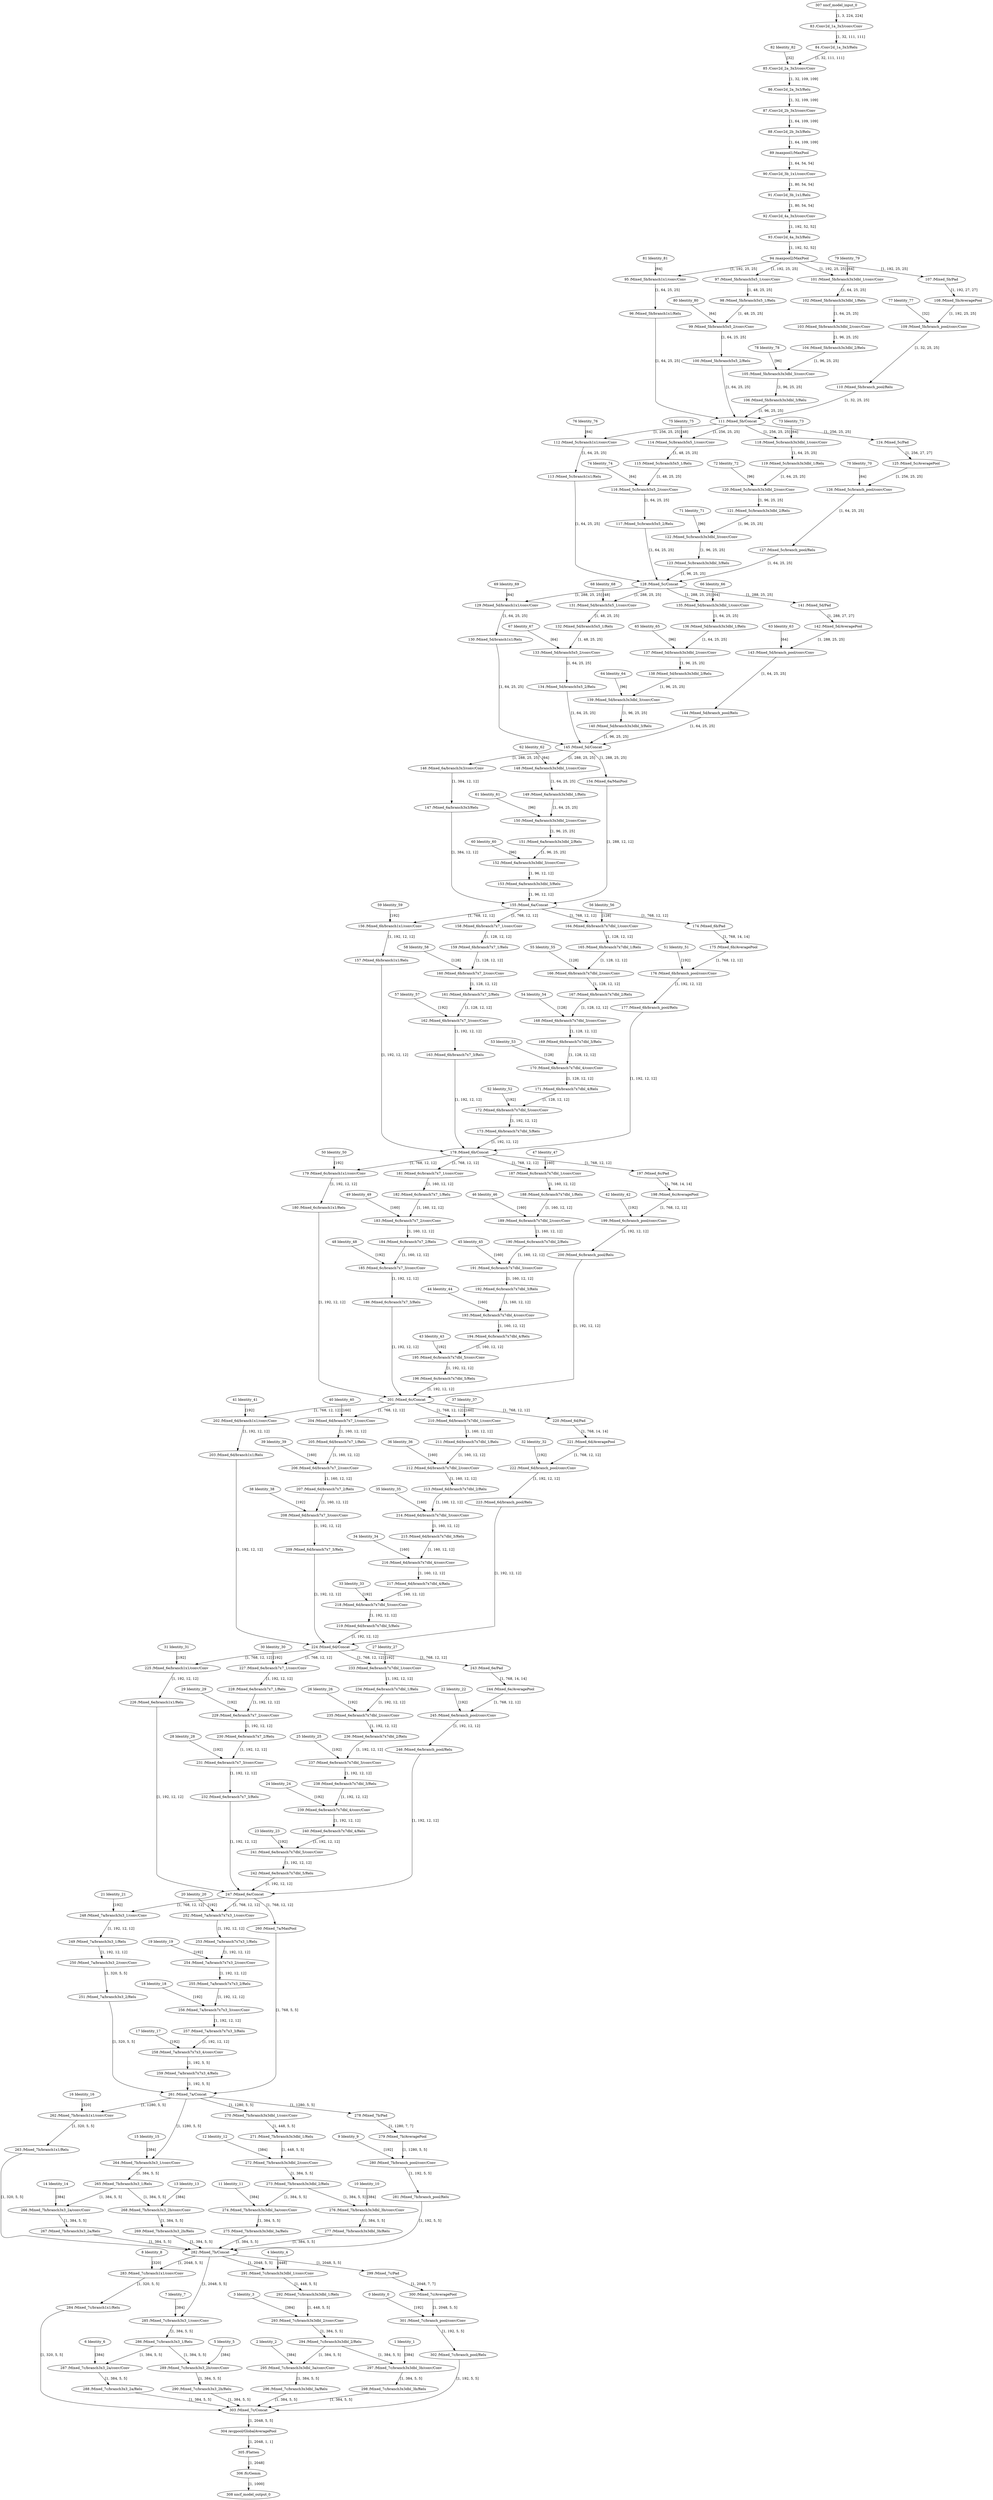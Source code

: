 strict digraph  {
"0 Identity_0" [id=0, type=Identity];
"1 Identity_1" [id=1, type=Identity];
"2 Identity_2" [id=2, type=Identity];
"3 Identity_3" [id=3, type=Identity];
"4 Identity_4" [id=4, type=Identity];
"5 Identity_5" [id=5, type=Identity];
"6 Identity_6" [id=6, type=Identity];
"7 Identity_7" [id=7, type=Identity];
"8 Identity_8" [id=8, type=Identity];
"9 Identity_9" [id=9, type=Identity];
"10 Identity_10" [id=10, type=Identity];
"11 Identity_11" [id=11, type=Identity];
"12 Identity_12" [id=12, type=Identity];
"13 Identity_13" [id=13, type=Identity];
"14 Identity_14" [id=14, type=Identity];
"15 Identity_15" [id=15, type=Identity];
"16 Identity_16" [id=16, type=Identity];
"17 Identity_17" [id=17, type=Identity];
"18 Identity_18" [id=18, type=Identity];
"19 Identity_19" [id=19, type=Identity];
"20 Identity_20" [id=20, type=Identity];
"21 Identity_21" [id=21, type=Identity];
"22 Identity_22" [id=22, type=Identity];
"23 Identity_23" [id=23, type=Identity];
"24 Identity_24" [id=24, type=Identity];
"25 Identity_25" [id=25, type=Identity];
"26 Identity_26" [id=26, type=Identity];
"27 Identity_27" [id=27, type=Identity];
"28 Identity_28" [id=28, type=Identity];
"29 Identity_29" [id=29, type=Identity];
"30 Identity_30" [id=30, type=Identity];
"31 Identity_31" [id=31, type=Identity];
"32 Identity_32" [id=32, type=Identity];
"33 Identity_33" [id=33, type=Identity];
"34 Identity_34" [id=34, type=Identity];
"35 Identity_35" [id=35, type=Identity];
"36 Identity_36" [id=36, type=Identity];
"37 Identity_37" [id=37, type=Identity];
"38 Identity_38" [id=38, type=Identity];
"39 Identity_39" [id=39, type=Identity];
"40 Identity_40" [id=40, type=Identity];
"41 Identity_41" [id=41, type=Identity];
"42 Identity_42" [id=42, type=Identity];
"43 Identity_43" [id=43, type=Identity];
"44 Identity_44" [id=44, type=Identity];
"45 Identity_45" [id=45, type=Identity];
"46 Identity_46" [id=46, type=Identity];
"47 Identity_47" [id=47, type=Identity];
"48 Identity_48" [id=48, type=Identity];
"49 Identity_49" [id=49, type=Identity];
"50 Identity_50" [id=50, type=Identity];
"51 Identity_51" [id=51, type=Identity];
"52 Identity_52" [id=52, type=Identity];
"53 Identity_53" [id=53, type=Identity];
"54 Identity_54" [id=54, type=Identity];
"55 Identity_55" [id=55, type=Identity];
"56 Identity_56" [id=56, type=Identity];
"57 Identity_57" [id=57, type=Identity];
"58 Identity_58" [id=58, type=Identity];
"59 Identity_59" [id=59, type=Identity];
"60 Identity_60" [id=60, type=Identity];
"61 Identity_61" [id=61, type=Identity];
"62 Identity_62" [id=62, type=Identity];
"63 Identity_63" [id=63, type=Identity];
"64 Identity_64" [id=64, type=Identity];
"65 Identity_65" [id=65, type=Identity];
"66 Identity_66" [id=66, type=Identity];
"67 Identity_67" [id=67, type=Identity];
"68 Identity_68" [id=68, type=Identity];
"69 Identity_69" [id=69, type=Identity];
"70 Identity_70" [id=70, type=Identity];
"71 Identity_71" [id=71, type=Identity];
"72 Identity_72" [id=72, type=Identity];
"73 Identity_73" [id=73, type=Identity];
"74 Identity_74" [id=74, type=Identity];
"75 Identity_75" [id=75, type=Identity];
"76 Identity_76" [id=76, type=Identity];
"77 Identity_77" [id=77, type=Identity];
"78 Identity_78" [id=78, type=Identity];
"79 Identity_79" [id=79, type=Identity];
"80 Identity_80" [id=80, type=Identity];
"81 Identity_81" [id=81, type=Identity];
"82 Identity_82" [id=82, type=Identity];
"83 /Conv2d_1a_3x3/conv/Conv" [id=83, type=Conv];
"84 /Conv2d_1a_3x3/Relu" [id=84, type=Relu];
"85 /Conv2d_2a_3x3/conv/Conv" [id=85, type=Conv];
"86 /Conv2d_2a_3x3/Relu" [id=86, type=Relu];
"87 /Conv2d_2b_3x3/conv/Conv" [id=87, type=Conv];
"88 /Conv2d_2b_3x3/Relu" [id=88, type=Relu];
"89 /maxpool1/MaxPool" [id=89, type=MaxPool];
"90 /Conv2d_3b_1x1/conv/Conv" [id=90, type=Conv];
"91 /Conv2d_3b_1x1/Relu" [id=91, type=Relu];
"92 /Conv2d_4a_3x3/conv/Conv" [id=92, type=Conv];
"93 /Conv2d_4a_3x3/Relu" [id=93, type=Relu];
"94 /maxpool2/MaxPool" [id=94, type=MaxPool];
"95 /Mixed_5b/branch1x1/conv/Conv" [id=95, type=Conv];
"96 /Mixed_5b/branch1x1/Relu" [id=96, type=Relu];
"97 /Mixed_5b/branch5x5_1/conv/Conv" [id=97, type=Conv];
"98 /Mixed_5b/branch5x5_1/Relu" [id=98, type=Relu];
"99 /Mixed_5b/branch5x5_2/conv/Conv" [id=99, type=Conv];
"100 /Mixed_5b/branch5x5_2/Relu" [id=100, type=Relu];
"101 /Mixed_5b/branch3x3dbl_1/conv/Conv" [id=101, type=Conv];
"102 /Mixed_5b/branch3x3dbl_1/Relu" [id=102, type=Relu];
"103 /Mixed_5b/branch3x3dbl_2/conv/Conv" [id=103, type=Conv];
"104 /Mixed_5b/branch3x3dbl_2/Relu" [id=104, type=Relu];
"105 /Mixed_5b/branch3x3dbl_3/conv/Conv" [id=105, type=Conv];
"106 /Mixed_5b/branch3x3dbl_3/Relu" [id=106, type=Relu];
"107 /Mixed_5b/Pad" [id=107, type=Pad];
"108 /Mixed_5b/AveragePool" [id=108, type=AveragePool];
"109 /Mixed_5b/branch_pool/conv/Conv" [id=109, type=Conv];
"110 /Mixed_5b/branch_pool/Relu" [id=110, type=Relu];
"111 /Mixed_5b/Concat" [id=111, type=Concat];
"112 /Mixed_5c/branch1x1/conv/Conv" [id=112, type=Conv];
"113 /Mixed_5c/branch1x1/Relu" [id=113, type=Relu];
"114 /Mixed_5c/branch5x5_1/conv/Conv" [id=114, type=Conv];
"115 /Mixed_5c/branch5x5_1/Relu" [id=115, type=Relu];
"116 /Mixed_5c/branch5x5_2/conv/Conv" [id=116, type=Conv];
"117 /Mixed_5c/branch5x5_2/Relu" [id=117, type=Relu];
"118 /Mixed_5c/branch3x3dbl_1/conv/Conv" [id=118, type=Conv];
"119 /Mixed_5c/branch3x3dbl_1/Relu" [id=119, type=Relu];
"120 /Mixed_5c/branch3x3dbl_2/conv/Conv" [id=120, type=Conv];
"121 /Mixed_5c/branch3x3dbl_2/Relu" [id=121, type=Relu];
"122 /Mixed_5c/branch3x3dbl_3/conv/Conv" [id=122, type=Conv];
"123 /Mixed_5c/branch3x3dbl_3/Relu" [id=123, type=Relu];
"124 /Mixed_5c/Pad" [id=124, type=Pad];
"125 /Mixed_5c/AveragePool" [id=125, type=AveragePool];
"126 /Mixed_5c/branch_pool/conv/Conv" [id=126, type=Conv];
"127 /Mixed_5c/branch_pool/Relu" [id=127, type=Relu];
"128 /Mixed_5c/Concat" [id=128, type=Concat];
"129 /Mixed_5d/branch1x1/conv/Conv" [id=129, type=Conv];
"130 /Mixed_5d/branch1x1/Relu" [id=130, type=Relu];
"131 /Mixed_5d/branch5x5_1/conv/Conv" [id=131, type=Conv];
"132 /Mixed_5d/branch5x5_1/Relu" [id=132, type=Relu];
"133 /Mixed_5d/branch5x5_2/conv/Conv" [id=133, type=Conv];
"134 /Mixed_5d/branch5x5_2/Relu" [id=134, type=Relu];
"135 /Mixed_5d/branch3x3dbl_1/conv/Conv" [id=135, type=Conv];
"136 /Mixed_5d/branch3x3dbl_1/Relu" [id=136, type=Relu];
"137 /Mixed_5d/branch3x3dbl_2/conv/Conv" [id=137, type=Conv];
"138 /Mixed_5d/branch3x3dbl_2/Relu" [id=138, type=Relu];
"139 /Mixed_5d/branch3x3dbl_3/conv/Conv" [id=139, type=Conv];
"140 /Mixed_5d/branch3x3dbl_3/Relu" [id=140, type=Relu];
"141 /Mixed_5d/Pad" [id=141, type=Pad];
"142 /Mixed_5d/AveragePool" [id=142, type=AveragePool];
"143 /Mixed_5d/branch_pool/conv/Conv" [id=143, type=Conv];
"144 /Mixed_5d/branch_pool/Relu" [id=144, type=Relu];
"145 /Mixed_5d/Concat" [id=145, type=Concat];
"146 /Mixed_6a/branch3x3/conv/Conv" [id=146, type=Conv];
"147 /Mixed_6a/branch3x3/Relu" [id=147, type=Relu];
"148 /Mixed_6a/branch3x3dbl_1/conv/Conv" [id=148, type=Conv];
"149 /Mixed_6a/branch3x3dbl_1/Relu" [id=149, type=Relu];
"150 /Mixed_6a/branch3x3dbl_2/conv/Conv" [id=150, type=Conv];
"151 /Mixed_6a/branch3x3dbl_2/Relu" [id=151, type=Relu];
"152 /Mixed_6a/branch3x3dbl_3/conv/Conv" [id=152, type=Conv];
"153 /Mixed_6a/branch3x3dbl_3/Relu" [id=153, type=Relu];
"154 /Mixed_6a/MaxPool" [id=154, type=MaxPool];
"155 /Mixed_6a/Concat" [id=155, type=Concat];
"156 /Mixed_6b/branch1x1/conv/Conv" [id=156, type=Conv];
"157 /Mixed_6b/branch1x1/Relu" [id=157, type=Relu];
"158 /Mixed_6b/branch7x7_1/conv/Conv" [id=158, type=Conv];
"159 /Mixed_6b/branch7x7_1/Relu" [id=159, type=Relu];
"160 /Mixed_6b/branch7x7_2/conv/Conv" [id=160, type=Conv];
"161 /Mixed_6b/branch7x7_2/Relu" [id=161, type=Relu];
"162 /Mixed_6b/branch7x7_3/conv/Conv" [id=162, type=Conv];
"163 /Mixed_6b/branch7x7_3/Relu" [id=163, type=Relu];
"164 /Mixed_6b/branch7x7dbl_1/conv/Conv" [id=164, type=Conv];
"165 /Mixed_6b/branch7x7dbl_1/Relu" [id=165, type=Relu];
"166 /Mixed_6b/branch7x7dbl_2/conv/Conv" [id=166, type=Conv];
"167 /Mixed_6b/branch7x7dbl_2/Relu" [id=167, type=Relu];
"168 /Mixed_6b/branch7x7dbl_3/conv/Conv" [id=168, type=Conv];
"169 /Mixed_6b/branch7x7dbl_3/Relu" [id=169, type=Relu];
"170 /Mixed_6b/branch7x7dbl_4/conv/Conv" [id=170, type=Conv];
"171 /Mixed_6b/branch7x7dbl_4/Relu" [id=171, type=Relu];
"172 /Mixed_6b/branch7x7dbl_5/conv/Conv" [id=172, type=Conv];
"173 /Mixed_6b/branch7x7dbl_5/Relu" [id=173, type=Relu];
"174 /Mixed_6b/Pad" [id=174, type=Pad];
"175 /Mixed_6b/AveragePool" [id=175, type=AveragePool];
"176 /Mixed_6b/branch_pool/conv/Conv" [id=176, type=Conv];
"177 /Mixed_6b/branch_pool/Relu" [id=177, type=Relu];
"178 /Mixed_6b/Concat" [id=178, type=Concat];
"179 /Mixed_6c/branch1x1/conv/Conv" [id=179, type=Conv];
"180 /Mixed_6c/branch1x1/Relu" [id=180, type=Relu];
"181 /Mixed_6c/branch7x7_1/conv/Conv" [id=181, type=Conv];
"182 /Mixed_6c/branch7x7_1/Relu" [id=182, type=Relu];
"183 /Mixed_6c/branch7x7_2/conv/Conv" [id=183, type=Conv];
"184 /Mixed_6c/branch7x7_2/Relu" [id=184, type=Relu];
"185 /Mixed_6c/branch7x7_3/conv/Conv" [id=185, type=Conv];
"186 /Mixed_6c/branch7x7_3/Relu" [id=186, type=Relu];
"187 /Mixed_6c/branch7x7dbl_1/conv/Conv" [id=187, type=Conv];
"188 /Mixed_6c/branch7x7dbl_1/Relu" [id=188, type=Relu];
"189 /Mixed_6c/branch7x7dbl_2/conv/Conv" [id=189, type=Conv];
"190 /Mixed_6c/branch7x7dbl_2/Relu" [id=190, type=Relu];
"191 /Mixed_6c/branch7x7dbl_3/conv/Conv" [id=191, type=Conv];
"192 /Mixed_6c/branch7x7dbl_3/Relu" [id=192, type=Relu];
"193 /Mixed_6c/branch7x7dbl_4/conv/Conv" [id=193, type=Conv];
"194 /Mixed_6c/branch7x7dbl_4/Relu" [id=194, type=Relu];
"195 /Mixed_6c/branch7x7dbl_5/conv/Conv" [id=195, type=Conv];
"196 /Mixed_6c/branch7x7dbl_5/Relu" [id=196, type=Relu];
"197 /Mixed_6c/Pad" [id=197, type=Pad];
"198 /Mixed_6c/AveragePool" [id=198, type=AveragePool];
"199 /Mixed_6c/branch_pool/conv/Conv" [id=199, type=Conv];
"200 /Mixed_6c/branch_pool/Relu" [id=200, type=Relu];
"201 /Mixed_6c/Concat" [id=201, type=Concat];
"202 /Mixed_6d/branch1x1/conv/Conv" [id=202, type=Conv];
"203 /Mixed_6d/branch1x1/Relu" [id=203, type=Relu];
"204 /Mixed_6d/branch7x7_1/conv/Conv" [id=204, type=Conv];
"205 /Mixed_6d/branch7x7_1/Relu" [id=205, type=Relu];
"206 /Mixed_6d/branch7x7_2/conv/Conv" [id=206, type=Conv];
"207 /Mixed_6d/branch7x7_2/Relu" [id=207, type=Relu];
"208 /Mixed_6d/branch7x7_3/conv/Conv" [id=208, type=Conv];
"209 /Mixed_6d/branch7x7_3/Relu" [id=209, type=Relu];
"210 /Mixed_6d/branch7x7dbl_1/conv/Conv" [id=210, type=Conv];
"211 /Mixed_6d/branch7x7dbl_1/Relu" [id=211, type=Relu];
"212 /Mixed_6d/branch7x7dbl_2/conv/Conv" [id=212, type=Conv];
"213 /Mixed_6d/branch7x7dbl_2/Relu" [id=213, type=Relu];
"214 /Mixed_6d/branch7x7dbl_3/conv/Conv" [id=214, type=Conv];
"215 /Mixed_6d/branch7x7dbl_3/Relu" [id=215, type=Relu];
"216 /Mixed_6d/branch7x7dbl_4/conv/Conv" [id=216, type=Conv];
"217 /Mixed_6d/branch7x7dbl_4/Relu" [id=217, type=Relu];
"218 /Mixed_6d/branch7x7dbl_5/conv/Conv" [id=218, type=Conv];
"219 /Mixed_6d/branch7x7dbl_5/Relu" [id=219, type=Relu];
"220 /Mixed_6d/Pad" [id=220, type=Pad];
"221 /Mixed_6d/AveragePool" [id=221, type=AveragePool];
"222 /Mixed_6d/branch_pool/conv/Conv" [id=222, type=Conv];
"223 /Mixed_6d/branch_pool/Relu" [id=223, type=Relu];
"224 /Mixed_6d/Concat" [id=224, type=Concat];
"225 /Mixed_6e/branch1x1/conv/Conv" [id=225, type=Conv];
"226 /Mixed_6e/branch1x1/Relu" [id=226, type=Relu];
"227 /Mixed_6e/branch7x7_1/conv/Conv" [id=227, type=Conv];
"228 /Mixed_6e/branch7x7_1/Relu" [id=228, type=Relu];
"229 /Mixed_6e/branch7x7_2/conv/Conv" [id=229, type=Conv];
"230 /Mixed_6e/branch7x7_2/Relu" [id=230, type=Relu];
"231 /Mixed_6e/branch7x7_3/conv/Conv" [id=231, type=Conv];
"232 /Mixed_6e/branch7x7_3/Relu" [id=232, type=Relu];
"233 /Mixed_6e/branch7x7dbl_1/conv/Conv" [id=233, type=Conv];
"234 /Mixed_6e/branch7x7dbl_1/Relu" [id=234, type=Relu];
"235 /Mixed_6e/branch7x7dbl_2/conv/Conv" [id=235, type=Conv];
"236 /Mixed_6e/branch7x7dbl_2/Relu" [id=236, type=Relu];
"237 /Mixed_6e/branch7x7dbl_3/conv/Conv" [id=237, type=Conv];
"238 /Mixed_6e/branch7x7dbl_3/Relu" [id=238, type=Relu];
"239 /Mixed_6e/branch7x7dbl_4/conv/Conv" [id=239, type=Conv];
"240 /Mixed_6e/branch7x7dbl_4/Relu" [id=240, type=Relu];
"241 /Mixed_6e/branch7x7dbl_5/conv/Conv" [id=241, type=Conv];
"242 /Mixed_6e/branch7x7dbl_5/Relu" [id=242, type=Relu];
"243 /Mixed_6e/Pad" [id=243, type=Pad];
"244 /Mixed_6e/AveragePool" [id=244, type=AveragePool];
"245 /Mixed_6e/branch_pool/conv/Conv" [id=245, type=Conv];
"246 /Mixed_6e/branch_pool/Relu" [id=246, type=Relu];
"247 /Mixed_6e/Concat" [id=247, type=Concat];
"248 /Mixed_7a/branch3x3_1/conv/Conv" [id=248, type=Conv];
"249 /Mixed_7a/branch3x3_1/Relu" [id=249, type=Relu];
"250 /Mixed_7a/branch3x3_2/conv/Conv" [id=250, type=Conv];
"251 /Mixed_7a/branch3x3_2/Relu" [id=251, type=Relu];
"252 /Mixed_7a/branch7x7x3_1/conv/Conv" [id=252, type=Conv];
"253 /Mixed_7a/branch7x7x3_1/Relu" [id=253, type=Relu];
"254 /Mixed_7a/branch7x7x3_2/conv/Conv" [id=254, type=Conv];
"255 /Mixed_7a/branch7x7x3_2/Relu" [id=255, type=Relu];
"256 /Mixed_7a/branch7x7x3_3/conv/Conv" [id=256, type=Conv];
"257 /Mixed_7a/branch7x7x3_3/Relu" [id=257, type=Relu];
"258 /Mixed_7a/branch7x7x3_4/conv/Conv" [id=258, type=Conv];
"259 /Mixed_7a/branch7x7x3_4/Relu" [id=259, type=Relu];
"260 /Mixed_7a/MaxPool" [id=260, type=MaxPool];
"261 /Mixed_7a/Concat" [id=261, type=Concat];
"262 /Mixed_7b/branch1x1/conv/Conv" [id=262, type=Conv];
"263 /Mixed_7b/branch1x1/Relu" [id=263, type=Relu];
"264 /Mixed_7b/branch3x3_1/conv/Conv" [id=264, type=Conv];
"265 /Mixed_7b/branch3x3_1/Relu" [id=265, type=Relu];
"266 /Mixed_7b/branch3x3_2a/conv/Conv" [id=266, type=Conv];
"267 /Mixed_7b/branch3x3_2a/Relu" [id=267, type=Relu];
"268 /Mixed_7b/branch3x3_2b/conv/Conv" [id=268, type=Conv];
"269 /Mixed_7b/branch3x3_2b/Relu" [id=269, type=Relu];
"270 /Mixed_7b/branch3x3dbl_1/conv/Conv" [id=270, type=Conv];
"271 /Mixed_7b/branch3x3dbl_1/Relu" [id=271, type=Relu];
"272 /Mixed_7b/branch3x3dbl_2/conv/Conv" [id=272, type=Conv];
"273 /Mixed_7b/branch3x3dbl_2/Relu" [id=273, type=Relu];
"274 /Mixed_7b/branch3x3dbl_3a/conv/Conv" [id=274, type=Conv];
"275 /Mixed_7b/branch3x3dbl_3a/Relu" [id=275, type=Relu];
"276 /Mixed_7b/branch3x3dbl_3b/conv/Conv" [id=276, type=Conv];
"277 /Mixed_7b/branch3x3dbl_3b/Relu" [id=277, type=Relu];
"278 /Mixed_7b/Pad" [id=278, type=Pad];
"279 /Mixed_7b/AveragePool" [id=279, type=AveragePool];
"280 /Mixed_7b/branch_pool/conv/Conv" [id=280, type=Conv];
"281 /Mixed_7b/branch_pool/Relu" [id=281, type=Relu];
"282 /Mixed_7b/Concat" [id=282, type=Concat];
"283 /Mixed_7c/branch1x1/conv/Conv" [id=283, type=Conv];
"284 /Mixed_7c/branch1x1/Relu" [id=284, type=Relu];
"285 /Mixed_7c/branch3x3_1/conv/Conv" [id=285, type=Conv];
"286 /Mixed_7c/branch3x3_1/Relu" [id=286, type=Relu];
"287 /Mixed_7c/branch3x3_2a/conv/Conv" [id=287, type=Conv];
"288 /Mixed_7c/branch3x3_2a/Relu" [id=288, type=Relu];
"289 /Mixed_7c/branch3x3_2b/conv/Conv" [id=289, type=Conv];
"290 /Mixed_7c/branch3x3_2b/Relu" [id=290, type=Relu];
"291 /Mixed_7c/branch3x3dbl_1/conv/Conv" [id=291, type=Conv];
"292 /Mixed_7c/branch3x3dbl_1/Relu" [id=292, type=Relu];
"293 /Mixed_7c/branch3x3dbl_2/conv/Conv" [id=293, type=Conv];
"294 /Mixed_7c/branch3x3dbl_2/Relu" [id=294, type=Relu];
"295 /Mixed_7c/branch3x3dbl_3a/conv/Conv" [id=295, type=Conv];
"296 /Mixed_7c/branch3x3dbl_3a/Relu" [id=296, type=Relu];
"297 /Mixed_7c/branch3x3dbl_3b/conv/Conv" [id=297, type=Conv];
"298 /Mixed_7c/branch3x3dbl_3b/Relu" [id=298, type=Relu];
"299 /Mixed_7c/Pad" [id=299, type=Pad];
"300 /Mixed_7c/AveragePool" [id=300, type=AveragePool];
"301 /Mixed_7c/branch_pool/conv/Conv" [id=301, type=Conv];
"302 /Mixed_7c/branch_pool/Relu" [id=302, type=Relu];
"303 /Mixed_7c/Concat" [id=303, type=Concat];
"304 /avgpool/GlobalAveragePool" [id=304, type=GlobalAveragePool];
"305 /Flatten" [id=305, type=Flatten];
"306 /fc/Gemm" [id=306, type=Gemm];
"307 nncf_model_input_0" [id=307, type=nncf_model_input];
"308 nncf_model_output_0" [id=308, type=nncf_model_output];
"0 Identity_0" -> "301 /Mixed_7c/branch_pool/conv/Conv"  [label="[192]", style=solid];
"1 Identity_1" -> "297 /Mixed_7c/branch3x3dbl_3b/conv/Conv"  [label="[384]", style=solid];
"2 Identity_2" -> "295 /Mixed_7c/branch3x3dbl_3a/conv/Conv"  [label="[384]", style=solid];
"3 Identity_3" -> "293 /Mixed_7c/branch3x3dbl_2/conv/Conv"  [label="[384]", style=solid];
"4 Identity_4" -> "291 /Mixed_7c/branch3x3dbl_1/conv/Conv"  [label="[448]", style=solid];
"5 Identity_5" -> "289 /Mixed_7c/branch3x3_2b/conv/Conv"  [label="[384]", style=solid];
"6 Identity_6" -> "287 /Mixed_7c/branch3x3_2a/conv/Conv"  [label="[384]", style=solid];
"7 Identity_7" -> "285 /Mixed_7c/branch3x3_1/conv/Conv"  [label="[384]", style=solid];
"8 Identity_8" -> "283 /Mixed_7c/branch1x1/conv/Conv"  [label="[320]", style=solid];
"9 Identity_9" -> "280 /Mixed_7b/branch_pool/conv/Conv"  [label="[192]", style=solid];
"10 Identity_10" -> "276 /Mixed_7b/branch3x3dbl_3b/conv/Conv"  [label="[384]", style=solid];
"11 Identity_11" -> "274 /Mixed_7b/branch3x3dbl_3a/conv/Conv"  [label="[384]", style=solid];
"12 Identity_12" -> "272 /Mixed_7b/branch3x3dbl_2/conv/Conv"  [label="[384]", style=solid];
"13 Identity_13" -> "268 /Mixed_7b/branch3x3_2b/conv/Conv"  [label="[384]", style=solid];
"14 Identity_14" -> "266 /Mixed_7b/branch3x3_2a/conv/Conv"  [label="[384]", style=solid];
"15 Identity_15" -> "264 /Mixed_7b/branch3x3_1/conv/Conv"  [label="[384]", style=solid];
"16 Identity_16" -> "262 /Mixed_7b/branch1x1/conv/Conv"  [label="[320]", style=solid];
"17 Identity_17" -> "258 /Mixed_7a/branch7x7x3_4/conv/Conv"  [label="[192]", style=solid];
"18 Identity_18" -> "256 /Mixed_7a/branch7x7x3_3/conv/Conv"  [label="[192]", style=solid];
"19 Identity_19" -> "254 /Mixed_7a/branch7x7x3_2/conv/Conv"  [label="[192]", style=solid];
"20 Identity_20" -> "252 /Mixed_7a/branch7x7x3_1/conv/Conv"  [label="[192]", style=solid];
"21 Identity_21" -> "248 /Mixed_7a/branch3x3_1/conv/Conv"  [label="[192]", style=solid];
"22 Identity_22" -> "245 /Mixed_6e/branch_pool/conv/Conv"  [label="[192]", style=solid];
"23 Identity_23" -> "241 /Mixed_6e/branch7x7dbl_5/conv/Conv"  [label="[192]", style=solid];
"24 Identity_24" -> "239 /Mixed_6e/branch7x7dbl_4/conv/Conv"  [label="[192]", style=solid];
"25 Identity_25" -> "237 /Mixed_6e/branch7x7dbl_3/conv/Conv"  [label="[192]", style=solid];
"26 Identity_26" -> "235 /Mixed_6e/branch7x7dbl_2/conv/Conv"  [label="[192]", style=solid];
"27 Identity_27" -> "233 /Mixed_6e/branch7x7dbl_1/conv/Conv"  [label="[192]", style=solid];
"28 Identity_28" -> "231 /Mixed_6e/branch7x7_3/conv/Conv"  [label="[192]", style=solid];
"29 Identity_29" -> "229 /Mixed_6e/branch7x7_2/conv/Conv"  [label="[192]", style=solid];
"30 Identity_30" -> "227 /Mixed_6e/branch7x7_1/conv/Conv"  [label="[192]", style=solid];
"31 Identity_31" -> "225 /Mixed_6e/branch1x1/conv/Conv"  [label="[192]", style=solid];
"32 Identity_32" -> "222 /Mixed_6d/branch_pool/conv/Conv"  [label="[192]", style=solid];
"33 Identity_33" -> "218 /Mixed_6d/branch7x7dbl_5/conv/Conv"  [label="[192]", style=solid];
"34 Identity_34" -> "216 /Mixed_6d/branch7x7dbl_4/conv/Conv"  [label="[160]", style=solid];
"35 Identity_35" -> "214 /Mixed_6d/branch7x7dbl_3/conv/Conv"  [label="[160]", style=solid];
"36 Identity_36" -> "212 /Mixed_6d/branch7x7dbl_2/conv/Conv"  [label="[160]", style=solid];
"37 Identity_37" -> "210 /Mixed_6d/branch7x7dbl_1/conv/Conv"  [label="[160]", style=solid];
"38 Identity_38" -> "208 /Mixed_6d/branch7x7_3/conv/Conv"  [label="[192]", style=solid];
"39 Identity_39" -> "206 /Mixed_6d/branch7x7_2/conv/Conv"  [label="[160]", style=solid];
"40 Identity_40" -> "204 /Mixed_6d/branch7x7_1/conv/Conv"  [label="[160]", style=solid];
"41 Identity_41" -> "202 /Mixed_6d/branch1x1/conv/Conv"  [label="[192]", style=solid];
"42 Identity_42" -> "199 /Mixed_6c/branch_pool/conv/Conv"  [label="[192]", style=solid];
"43 Identity_43" -> "195 /Mixed_6c/branch7x7dbl_5/conv/Conv"  [label="[192]", style=solid];
"44 Identity_44" -> "193 /Mixed_6c/branch7x7dbl_4/conv/Conv"  [label="[160]", style=solid];
"45 Identity_45" -> "191 /Mixed_6c/branch7x7dbl_3/conv/Conv"  [label="[160]", style=solid];
"46 Identity_46" -> "189 /Mixed_6c/branch7x7dbl_2/conv/Conv"  [label="[160]", style=solid];
"47 Identity_47" -> "187 /Mixed_6c/branch7x7dbl_1/conv/Conv"  [label="[160]", style=solid];
"48 Identity_48" -> "185 /Mixed_6c/branch7x7_3/conv/Conv"  [label="[192]", style=solid];
"49 Identity_49" -> "183 /Mixed_6c/branch7x7_2/conv/Conv"  [label="[160]", style=solid];
"50 Identity_50" -> "179 /Mixed_6c/branch1x1/conv/Conv"  [label="[192]", style=solid];
"51 Identity_51" -> "176 /Mixed_6b/branch_pool/conv/Conv"  [label="[192]", style=solid];
"52 Identity_52" -> "172 /Mixed_6b/branch7x7dbl_5/conv/Conv"  [label="[192]", style=solid];
"53 Identity_53" -> "170 /Mixed_6b/branch7x7dbl_4/conv/Conv"  [label="[128]", style=solid];
"54 Identity_54" -> "168 /Mixed_6b/branch7x7dbl_3/conv/Conv"  [label="[128]", style=solid];
"55 Identity_55" -> "166 /Mixed_6b/branch7x7dbl_2/conv/Conv"  [label="[128]", style=solid];
"56 Identity_56" -> "164 /Mixed_6b/branch7x7dbl_1/conv/Conv"  [label="[128]", style=solid];
"57 Identity_57" -> "162 /Mixed_6b/branch7x7_3/conv/Conv"  [label="[192]", style=solid];
"58 Identity_58" -> "160 /Mixed_6b/branch7x7_2/conv/Conv"  [label="[128]", style=solid];
"59 Identity_59" -> "156 /Mixed_6b/branch1x1/conv/Conv"  [label="[192]", style=solid];
"60 Identity_60" -> "152 /Mixed_6a/branch3x3dbl_3/conv/Conv"  [label="[96]", style=solid];
"61 Identity_61" -> "150 /Mixed_6a/branch3x3dbl_2/conv/Conv"  [label="[96]", style=solid];
"62 Identity_62" -> "148 /Mixed_6a/branch3x3dbl_1/conv/Conv"  [label="[64]", style=solid];
"63 Identity_63" -> "143 /Mixed_5d/branch_pool/conv/Conv"  [label="[64]", style=solid];
"64 Identity_64" -> "139 /Mixed_5d/branch3x3dbl_3/conv/Conv"  [label="[96]", style=solid];
"65 Identity_65" -> "137 /Mixed_5d/branch3x3dbl_2/conv/Conv"  [label="[96]", style=solid];
"66 Identity_66" -> "135 /Mixed_5d/branch3x3dbl_1/conv/Conv"  [label="[64]", style=solid];
"67 Identity_67" -> "133 /Mixed_5d/branch5x5_2/conv/Conv"  [label="[64]", style=solid];
"68 Identity_68" -> "131 /Mixed_5d/branch5x5_1/conv/Conv"  [label="[48]", style=solid];
"69 Identity_69" -> "129 /Mixed_5d/branch1x1/conv/Conv"  [label="[64]", style=solid];
"70 Identity_70" -> "126 /Mixed_5c/branch_pool/conv/Conv"  [label="[64]", style=solid];
"71 Identity_71" -> "122 /Mixed_5c/branch3x3dbl_3/conv/Conv"  [label="[96]", style=solid];
"72 Identity_72" -> "120 /Mixed_5c/branch3x3dbl_2/conv/Conv"  [label="[96]", style=solid];
"73 Identity_73" -> "118 /Mixed_5c/branch3x3dbl_1/conv/Conv"  [label="[64]", style=solid];
"74 Identity_74" -> "116 /Mixed_5c/branch5x5_2/conv/Conv"  [label="[64]", style=solid];
"75 Identity_75" -> "114 /Mixed_5c/branch5x5_1/conv/Conv"  [label="[48]", style=solid];
"76 Identity_76" -> "112 /Mixed_5c/branch1x1/conv/Conv"  [label="[64]", style=solid];
"77 Identity_77" -> "109 /Mixed_5b/branch_pool/conv/Conv"  [label="[32]", style=solid];
"78 Identity_78" -> "105 /Mixed_5b/branch3x3dbl_3/conv/Conv"  [label="[96]", style=solid];
"79 Identity_79" -> "101 /Mixed_5b/branch3x3dbl_1/conv/Conv"  [label="[64]", style=solid];
"80 Identity_80" -> "99 /Mixed_5b/branch5x5_2/conv/Conv"  [label="[64]", style=solid];
"81 Identity_81" -> "95 /Mixed_5b/branch1x1/conv/Conv"  [label="[64]", style=solid];
"82 Identity_82" -> "85 /Conv2d_2a_3x3/conv/Conv"  [label="[32]", style=solid];
"83 /Conv2d_1a_3x3/conv/Conv" -> "84 /Conv2d_1a_3x3/Relu"  [label="[1, 32, 111, 111]", style=solid];
"84 /Conv2d_1a_3x3/Relu" -> "85 /Conv2d_2a_3x3/conv/Conv"  [label="[1, 32, 111, 111]", style=solid];
"85 /Conv2d_2a_3x3/conv/Conv" -> "86 /Conv2d_2a_3x3/Relu"  [label="[1, 32, 109, 109]", style=solid];
"86 /Conv2d_2a_3x3/Relu" -> "87 /Conv2d_2b_3x3/conv/Conv"  [label="[1, 32, 109, 109]", style=solid];
"87 /Conv2d_2b_3x3/conv/Conv" -> "88 /Conv2d_2b_3x3/Relu"  [label="[1, 64, 109, 109]", style=solid];
"88 /Conv2d_2b_3x3/Relu" -> "89 /maxpool1/MaxPool"  [label="[1, 64, 109, 109]", style=solid];
"89 /maxpool1/MaxPool" -> "90 /Conv2d_3b_1x1/conv/Conv"  [label="[1, 64, 54, 54]", style=solid];
"90 /Conv2d_3b_1x1/conv/Conv" -> "91 /Conv2d_3b_1x1/Relu"  [label="[1, 80, 54, 54]", style=solid];
"91 /Conv2d_3b_1x1/Relu" -> "92 /Conv2d_4a_3x3/conv/Conv"  [label="[1, 80, 54, 54]", style=solid];
"92 /Conv2d_4a_3x3/conv/Conv" -> "93 /Conv2d_4a_3x3/Relu"  [label="[1, 192, 52, 52]", style=solid];
"93 /Conv2d_4a_3x3/Relu" -> "94 /maxpool2/MaxPool"  [label="[1, 192, 52, 52]", style=solid];
"94 /maxpool2/MaxPool" -> "95 /Mixed_5b/branch1x1/conv/Conv"  [label="[1, 192, 25, 25]", style=solid];
"94 /maxpool2/MaxPool" -> "97 /Mixed_5b/branch5x5_1/conv/Conv"  [label="[1, 192, 25, 25]", style=solid];
"94 /maxpool2/MaxPool" -> "101 /Mixed_5b/branch3x3dbl_1/conv/Conv"  [label="[1, 192, 25, 25]", style=solid];
"94 /maxpool2/MaxPool" -> "107 /Mixed_5b/Pad"  [label="[1, 192, 25, 25]", style=solid];
"95 /Mixed_5b/branch1x1/conv/Conv" -> "96 /Mixed_5b/branch1x1/Relu"  [label="[1, 64, 25, 25]", style=solid];
"96 /Mixed_5b/branch1x1/Relu" -> "111 /Mixed_5b/Concat"  [label="[1, 64, 25, 25]", style=solid];
"97 /Mixed_5b/branch5x5_1/conv/Conv" -> "98 /Mixed_5b/branch5x5_1/Relu"  [label="[1, 48, 25, 25]", style=solid];
"98 /Mixed_5b/branch5x5_1/Relu" -> "99 /Mixed_5b/branch5x5_2/conv/Conv"  [label="[1, 48, 25, 25]", style=solid];
"99 /Mixed_5b/branch5x5_2/conv/Conv" -> "100 /Mixed_5b/branch5x5_2/Relu"  [label="[1, 64, 25, 25]", style=solid];
"100 /Mixed_5b/branch5x5_2/Relu" -> "111 /Mixed_5b/Concat"  [label="[1, 64, 25, 25]", style=solid];
"101 /Mixed_5b/branch3x3dbl_1/conv/Conv" -> "102 /Mixed_5b/branch3x3dbl_1/Relu"  [label="[1, 64, 25, 25]", style=solid];
"102 /Mixed_5b/branch3x3dbl_1/Relu" -> "103 /Mixed_5b/branch3x3dbl_2/conv/Conv"  [label="[1, 64, 25, 25]", style=solid];
"103 /Mixed_5b/branch3x3dbl_2/conv/Conv" -> "104 /Mixed_5b/branch3x3dbl_2/Relu"  [label="[1, 96, 25, 25]", style=solid];
"104 /Mixed_5b/branch3x3dbl_2/Relu" -> "105 /Mixed_5b/branch3x3dbl_3/conv/Conv"  [label="[1, 96, 25, 25]", style=solid];
"105 /Mixed_5b/branch3x3dbl_3/conv/Conv" -> "106 /Mixed_5b/branch3x3dbl_3/Relu"  [label="[1, 96, 25, 25]", style=solid];
"106 /Mixed_5b/branch3x3dbl_3/Relu" -> "111 /Mixed_5b/Concat"  [label="[1, 96, 25, 25]", style=solid];
"107 /Mixed_5b/Pad" -> "108 /Mixed_5b/AveragePool"  [label="[1, 192, 27, 27]", style=solid];
"108 /Mixed_5b/AveragePool" -> "109 /Mixed_5b/branch_pool/conv/Conv"  [label="[1, 192, 25, 25]", style=solid];
"109 /Mixed_5b/branch_pool/conv/Conv" -> "110 /Mixed_5b/branch_pool/Relu"  [label="[1, 32, 25, 25]", style=solid];
"110 /Mixed_5b/branch_pool/Relu" -> "111 /Mixed_5b/Concat"  [label="[1, 32, 25, 25]", style=solid];
"111 /Mixed_5b/Concat" -> "112 /Mixed_5c/branch1x1/conv/Conv"  [label="[1, 256, 25, 25]", style=solid];
"111 /Mixed_5b/Concat" -> "114 /Mixed_5c/branch5x5_1/conv/Conv"  [label="[1, 256, 25, 25]", style=solid];
"111 /Mixed_5b/Concat" -> "118 /Mixed_5c/branch3x3dbl_1/conv/Conv"  [label="[1, 256, 25, 25]", style=solid];
"111 /Mixed_5b/Concat" -> "124 /Mixed_5c/Pad"  [label="[1, 256, 25, 25]", style=solid];
"112 /Mixed_5c/branch1x1/conv/Conv" -> "113 /Mixed_5c/branch1x1/Relu"  [label="[1, 64, 25, 25]", style=solid];
"113 /Mixed_5c/branch1x1/Relu" -> "128 /Mixed_5c/Concat"  [label="[1, 64, 25, 25]", style=solid];
"114 /Mixed_5c/branch5x5_1/conv/Conv" -> "115 /Mixed_5c/branch5x5_1/Relu"  [label="[1, 48, 25, 25]", style=solid];
"115 /Mixed_5c/branch5x5_1/Relu" -> "116 /Mixed_5c/branch5x5_2/conv/Conv"  [label="[1, 48, 25, 25]", style=solid];
"116 /Mixed_5c/branch5x5_2/conv/Conv" -> "117 /Mixed_5c/branch5x5_2/Relu"  [label="[1, 64, 25, 25]", style=solid];
"117 /Mixed_5c/branch5x5_2/Relu" -> "128 /Mixed_5c/Concat"  [label="[1, 64, 25, 25]", style=solid];
"118 /Mixed_5c/branch3x3dbl_1/conv/Conv" -> "119 /Mixed_5c/branch3x3dbl_1/Relu"  [label="[1, 64, 25, 25]", style=solid];
"119 /Mixed_5c/branch3x3dbl_1/Relu" -> "120 /Mixed_5c/branch3x3dbl_2/conv/Conv"  [label="[1, 64, 25, 25]", style=solid];
"120 /Mixed_5c/branch3x3dbl_2/conv/Conv" -> "121 /Mixed_5c/branch3x3dbl_2/Relu"  [label="[1, 96, 25, 25]", style=solid];
"121 /Mixed_5c/branch3x3dbl_2/Relu" -> "122 /Mixed_5c/branch3x3dbl_3/conv/Conv"  [label="[1, 96, 25, 25]", style=solid];
"122 /Mixed_5c/branch3x3dbl_3/conv/Conv" -> "123 /Mixed_5c/branch3x3dbl_3/Relu"  [label="[1, 96, 25, 25]", style=solid];
"123 /Mixed_5c/branch3x3dbl_3/Relu" -> "128 /Mixed_5c/Concat"  [label="[1, 96, 25, 25]", style=solid];
"124 /Mixed_5c/Pad" -> "125 /Mixed_5c/AveragePool"  [label="[1, 256, 27, 27]", style=solid];
"125 /Mixed_5c/AveragePool" -> "126 /Mixed_5c/branch_pool/conv/Conv"  [label="[1, 256, 25, 25]", style=solid];
"126 /Mixed_5c/branch_pool/conv/Conv" -> "127 /Mixed_5c/branch_pool/Relu"  [label="[1, 64, 25, 25]", style=solid];
"127 /Mixed_5c/branch_pool/Relu" -> "128 /Mixed_5c/Concat"  [label="[1, 64, 25, 25]", style=solid];
"128 /Mixed_5c/Concat" -> "129 /Mixed_5d/branch1x1/conv/Conv"  [label="[1, 288, 25, 25]", style=solid];
"128 /Mixed_5c/Concat" -> "131 /Mixed_5d/branch5x5_1/conv/Conv"  [label="[1, 288, 25, 25]", style=solid];
"128 /Mixed_5c/Concat" -> "135 /Mixed_5d/branch3x3dbl_1/conv/Conv"  [label="[1, 288, 25, 25]", style=solid];
"128 /Mixed_5c/Concat" -> "141 /Mixed_5d/Pad"  [label="[1, 288, 25, 25]", style=solid];
"129 /Mixed_5d/branch1x1/conv/Conv" -> "130 /Mixed_5d/branch1x1/Relu"  [label="[1, 64, 25, 25]", style=solid];
"130 /Mixed_5d/branch1x1/Relu" -> "145 /Mixed_5d/Concat"  [label="[1, 64, 25, 25]", style=solid];
"131 /Mixed_5d/branch5x5_1/conv/Conv" -> "132 /Mixed_5d/branch5x5_1/Relu"  [label="[1, 48, 25, 25]", style=solid];
"132 /Mixed_5d/branch5x5_1/Relu" -> "133 /Mixed_5d/branch5x5_2/conv/Conv"  [label="[1, 48, 25, 25]", style=solid];
"133 /Mixed_5d/branch5x5_2/conv/Conv" -> "134 /Mixed_5d/branch5x5_2/Relu"  [label="[1, 64, 25, 25]", style=solid];
"134 /Mixed_5d/branch5x5_2/Relu" -> "145 /Mixed_5d/Concat"  [label="[1, 64, 25, 25]", style=solid];
"135 /Mixed_5d/branch3x3dbl_1/conv/Conv" -> "136 /Mixed_5d/branch3x3dbl_1/Relu"  [label="[1, 64, 25, 25]", style=solid];
"136 /Mixed_5d/branch3x3dbl_1/Relu" -> "137 /Mixed_5d/branch3x3dbl_2/conv/Conv"  [label="[1, 64, 25, 25]", style=solid];
"137 /Mixed_5d/branch3x3dbl_2/conv/Conv" -> "138 /Mixed_5d/branch3x3dbl_2/Relu"  [label="[1, 96, 25, 25]", style=solid];
"138 /Mixed_5d/branch3x3dbl_2/Relu" -> "139 /Mixed_5d/branch3x3dbl_3/conv/Conv"  [label="[1, 96, 25, 25]", style=solid];
"139 /Mixed_5d/branch3x3dbl_3/conv/Conv" -> "140 /Mixed_5d/branch3x3dbl_3/Relu"  [label="[1, 96, 25, 25]", style=solid];
"140 /Mixed_5d/branch3x3dbl_3/Relu" -> "145 /Mixed_5d/Concat"  [label="[1, 96, 25, 25]", style=solid];
"141 /Mixed_5d/Pad" -> "142 /Mixed_5d/AveragePool"  [label="[1, 288, 27, 27]", style=solid];
"142 /Mixed_5d/AveragePool" -> "143 /Mixed_5d/branch_pool/conv/Conv"  [label="[1, 288, 25, 25]", style=solid];
"143 /Mixed_5d/branch_pool/conv/Conv" -> "144 /Mixed_5d/branch_pool/Relu"  [label="[1, 64, 25, 25]", style=solid];
"144 /Mixed_5d/branch_pool/Relu" -> "145 /Mixed_5d/Concat"  [label="[1, 64, 25, 25]", style=solid];
"145 /Mixed_5d/Concat" -> "146 /Mixed_6a/branch3x3/conv/Conv"  [label="[1, 288, 25, 25]", style=solid];
"145 /Mixed_5d/Concat" -> "148 /Mixed_6a/branch3x3dbl_1/conv/Conv"  [label="[1, 288, 25, 25]", style=solid];
"145 /Mixed_5d/Concat" -> "154 /Mixed_6a/MaxPool"  [label="[1, 288, 25, 25]", style=solid];
"146 /Mixed_6a/branch3x3/conv/Conv" -> "147 /Mixed_6a/branch3x3/Relu"  [label="[1, 384, 12, 12]", style=solid];
"147 /Mixed_6a/branch3x3/Relu" -> "155 /Mixed_6a/Concat"  [label="[1, 384, 12, 12]", style=solid];
"148 /Mixed_6a/branch3x3dbl_1/conv/Conv" -> "149 /Mixed_6a/branch3x3dbl_1/Relu"  [label="[1, 64, 25, 25]", style=solid];
"149 /Mixed_6a/branch3x3dbl_1/Relu" -> "150 /Mixed_6a/branch3x3dbl_2/conv/Conv"  [label="[1, 64, 25, 25]", style=solid];
"150 /Mixed_6a/branch3x3dbl_2/conv/Conv" -> "151 /Mixed_6a/branch3x3dbl_2/Relu"  [label="[1, 96, 25, 25]", style=solid];
"151 /Mixed_6a/branch3x3dbl_2/Relu" -> "152 /Mixed_6a/branch3x3dbl_3/conv/Conv"  [label="[1, 96, 25, 25]", style=solid];
"152 /Mixed_6a/branch3x3dbl_3/conv/Conv" -> "153 /Mixed_6a/branch3x3dbl_3/Relu"  [label="[1, 96, 12, 12]", style=solid];
"153 /Mixed_6a/branch3x3dbl_3/Relu" -> "155 /Mixed_6a/Concat"  [label="[1, 96, 12, 12]", style=solid];
"154 /Mixed_6a/MaxPool" -> "155 /Mixed_6a/Concat"  [label="[1, 288, 12, 12]", style=solid];
"155 /Mixed_6a/Concat" -> "156 /Mixed_6b/branch1x1/conv/Conv"  [label="[1, 768, 12, 12]", style=solid];
"155 /Mixed_6a/Concat" -> "158 /Mixed_6b/branch7x7_1/conv/Conv"  [label="[1, 768, 12, 12]", style=solid];
"155 /Mixed_6a/Concat" -> "164 /Mixed_6b/branch7x7dbl_1/conv/Conv"  [label="[1, 768, 12, 12]", style=solid];
"155 /Mixed_6a/Concat" -> "174 /Mixed_6b/Pad"  [label="[1, 768, 12, 12]", style=solid];
"156 /Mixed_6b/branch1x1/conv/Conv" -> "157 /Mixed_6b/branch1x1/Relu"  [label="[1, 192, 12, 12]", style=solid];
"157 /Mixed_6b/branch1x1/Relu" -> "178 /Mixed_6b/Concat"  [label="[1, 192, 12, 12]", style=solid];
"158 /Mixed_6b/branch7x7_1/conv/Conv" -> "159 /Mixed_6b/branch7x7_1/Relu"  [label="[1, 128, 12, 12]", style=solid];
"159 /Mixed_6b/branch7x7_1/Relu" -> "160 /Mixed_6b/branch7x7_2/conv/Conv"  [label="[1, 128, 12, 12]", style=solid];
"160 /Mixed_6b/branch7x7_2/conv/Conv" -> "161 /Mixed_6b/branch7x7_2/Relu"  [label="[1, 128, 12, 12]", style=solid];
"161 /Mixed_6b/branch7x7_2/Relu" -> "162 /Mixed_6b/branch7x7_3/conv/Conv"  [label="[1, 128, 12, 12]", style=solid];
"162 /Mixed_6b/branch7x7_3/conv/Conv" -> "163 /Mixed_6b/branch7x7_3/Relu"  [label="[1, 192, 12, 12]", style=solid];
"163 /Mixed_6b/branch7x7_3/Relu" -> "178 /Mixed_6b/Concat"  [label="[1, 192, 12, 12]", style=solid];
"164 /Mixed_6b/branch7x7dbl_1/conv/Conv" -> "165 /Mixed_6b/branch7x7dbl_1/Relu"  [label="[1, 128, 12, 12]", style=solid];
"165 /Mixed_6b/branch7x7dbl_1/Relu" -> "166 /Mixed_6b/branch7x7dbl_2/conv/Conv"  [label="[1, 128, 12, 12]", style=solid];
"166 /Mixed_6b/branch7x7dbl_2/conv/Conv" -> "167 /Mixed_6b/branch7x7dbl_2/Relu"  [label="[1, 128, 12, 12]", style=solid];
"167 /Mixed_6b/branch7x7dbl_2/Relu" -> "168 /Mixed_6b/branch7x7dbl_3/conv/Conv"  [label="[1, 128, 12, 12]", style=solid];
"168 /Mixed_6b/branch7x7dbl_3/conv/Conv" -> "169 /Mixed_6b/branch7x7dbl_3/Relu"  [label="[1, 128, 12, 12]", style=solid];
"169 /Mixed_6b/branch7x7dbl_3/Relu" -> "170 /Mixed_6b/branch7x7dbl_4/conv/Conv"  [label="[1, 128, 12, 12]", style=solid];
"170 /Mixed_6b/branch7x7dbl_4/conv/Conv" -> "171 /Mixed_6b/branch7x7dbl_4/Relu"  [label="[1, 128, 12, 12]", style=solid];
"171 /Mixed_6b/branch7x7dbl_4/Relu" -> "172 /Mixed_6b/branch7x7dbl_5/conv/Conv"  [label="[1, 128, 12, 12]", style=solid];
"172 /Mixed_6b/branch7x7dbl_5/conv/Conv" -> "173 /Mixed_6b/branch7x7dbl_5/Relu"  [label="[1, 192, 12, 12]", style=solid];
"173 /Mixed_6b/branch7x7dbl_5/Relu" -> "178 /Mixed_6b/Concat"  [label="[1, 192, 12, 12]", style=solid];
"174 /Mixed_6b/Pad" -> "175 /Mixed_6b/AveragePool"  [label="[1, 768, 14, 14]", style=solid];
"175 /Mixed_6b/AveragePool" -> "176 /Mixed_6b/branch_pool/conv/Conv"  [label="[1, 768, 12, 12]", style=solid];
"176 /Mixed_6b/branch_pool/conv/Conv" -> "177 /Mixed_6b/branch_pool/Relu"  [label="[1, 192, 12, 12]", style=solid];
"177 /Mixed_6b/branch_pool/Relu" -> "178 /Mixed_6b/Concat"  [label="[1, 192, 12, 12]", style=solid];
"178 /Mixed_6b/Concat" -> "179 /Mixed_6c/branch1x1/conv/Conv"  [label="[1, 768, 12, 12]", style=solid];
"178 /Mixed_6b/Concat" -> "181 /Mixed_6c/branch7x7_1/conv/Conv"  [label="[1, 768, 12, 12]", style=solid];
"178 /Mixed_6b/Concat" -> "187 /Mixed_6c/branch7x7dbl_1/conv/Conv"  [label="[1, 768, 12, 12]", style=solid];
"178 /Mixed_6b/Concat" -> "197 /Mixed_6c/Pad"  [label="[1, 768, 12, 12]", style=solid];
"179 /Mixed_6c/branch1x1/conv/Conv" -> "180 /Mixed_6c/branch1x1/Relu"  [label="[1, 192, 12, 12]", style=solid];
"180 /Mixed_6c/branch1x1/Relu" -> "201 /Mixed_6c/Concat"  [label="[1, 192, 12, 12]", style=solid];
"181 /Mixed_6c/branch7x7_1/conv/Conv" -> "182 /Mixed_6c/branch7x7_1/Relu"  [label="[1, 160, 12, 12]", style=solid];
"182 /Mixed_6c/branch7x7_1/Relu" -> "183 /Mixed_6c/branch7x7_2/conv/Conv"  [label="[1, 160, 12, 12]", style=solid];
"183 /Mixed_6c/branch7x7_2/conv/Conv" -> "184 /Mixed_6c/branch7x7_2/Relu"  [label="[1, 160, 12, 12]", style=solid];
"184 /Mixed_6c/branch7x7_2/Relu" -> "185 /Mixed_6c/branch7x7_3/conv/Conv"  [label="[1, 160, 12, 12]", style=solid];
"185 /Mixed_6c/branch7x7_3/conv/Conv" -> "186 /Mixed_6c/branch7x7_3/Relu"  [label="[1, 192, 12, 12]", style=solid];
"186 /Mixed_6c/branch7x7_3/Relu" -> "201 /Mixed_6c/Concat"  [label="[1, 192, 12, 12]", style=solid];
"187 /Mixed_6c/branch7x7dbl_1/conv/Conv" -> "188 /Mixed_6c/branch7x7dbl_1/Relu"  [label="[1, 160, 12, 12]", style=solid];
"188 /Mixed_6c/branch7x7dbl_1/Relu" -> "189 /Mixed_6c/branch7x7dbl_2/conv/Conv"  [label="[1, 160, 12, 12]", style=solid];
"189 /Mixed_6c/branch7x7dbl_2/conv/Conv" -> "190 /Mixed_6c/branch7x7dbl_2/Relu"  [label="[1, 160, 12, 12]", style=solid];
"190 /Mixed_6c/branch7x7dbl_2/Relu" -> "191 /Mixed_6c/branch7x7dbl_3/conv/Conv"  [label="[1, 160, 12, 12]", style=solid];
"191 /Mixed_6c/branch7x7dbl_3/conv/Conv" -> "192 /Mixed_6c/branch7x7dbl_3/Relu"  [label="[1, 160, 12, 12]", style=solid];
"192 /Mixed_6c/branch7x7dbl_3/Relu" -> "193 /Mixed_6c/branch7x7dbl_4/conv/Conv"  [label="[1, 160, 12, 12]", style=solid];
"193 /Mixed_6c/branch7x7dbl_4/conv/Conv" -> "194 /Mixed_6c/branch7x7dbl_4/Relu"  [label="[1, 160, 12, 12]", style=solid];
"194 /Mixed_6c/branch7x7dbl_4/Relu" -> "195 /Mixed_6c/branch7x7dbl_5/conv/Conv"  [label="[1, 160, 12, 12]", style=solid];
"195 /Mixed_6c/branch7x7dbl_5/conv/Conv" -> "196 /Mixed_6c/branch7x7dbl_5/Relu"  [label="[1, 192, 12, 12]", style=solid];
"196 /Mixed_6c/branch7x7dbl_5/Relu" -> "201 /Mixed_6c/Concat"  [label="[1, 192, 12, 12]", style=solid];
"197 /Mixed_6c/Pad" -> "198 /Mixed_6c/AveragePool"  [label="[1, 768, 14, 14]", style=solid];
"198 /Mixed_6c/AveragePool" -> "199 /Mixed_6c/branch_pool/conv/Conv"  [label="[1, 768, 12, 12]", style=solid];
"199 /Mixed_6c/branch_pool/conv/Conv" -> "200 /Mixed_6c/branch_pool/Relu"  [label="[1, 192, 12, 12]", style=solid];
"200 /Mixed_6c/branch_pool/Relu" -> "201 /Mixed_6c/Concat"  [label="[1, 192, 12, 12]", style=solid];
"201 /Mixed_6c/Concat" -> "202 /Mixed_6d/branch1x1/conv/Conv"  [label="[1, 768, 12, 12]", style=solid];
"201 /Mixed_6c/Concat" -> "204 /Mixed_6d/branch7x7_1/conv/Conv"  [label="[1, 768, 12, 12]", style=solid];
"201 /Mixed_6c/Concat" -> "210 /Mixed_6d/branch7x7dbl_1/conv/Conv"  [label="[1, 768, 12, 12]", style=solid];
"201 /Mixed_6c/Concat" -> "220 /Mixed_6d/Pad"  [label="[1, 768, 12, 12]", style=solid];
"202 /Mixed_6d/branch1x1/conv/Conv" -> "203 /Mixed_6d/branch1x1/Relu"  [label="[1, 192, 12, 12]", style=solid];
"203 /Mixed_6d/branch1x1/Relu" -> "224 /Mixed_6d/Concat"  [label="[1, 192, 12, 12]", style=solid];
"204 /Mixed_6d/branch7x7_1/conv/Conv" -> "205 /Mixed_6d/branch7x7_1/Relu"  [label="[1, 160, 12, 12]", style=solid];
"205 /Mixed_6d/branch7x7_1/Relu" -> "206 /Mixed_6d/branch7x7_2/conv/Conv"  [label="[1, 160, 12, 12]", style=solid];
"206 /Mixed_6d/branch7x7_2/conv/Conv" -> "207 /Mixed_6d/branch7x7_2/Relu"  [label="[1, 160, 12, 12]", style=solid];
"207 /Mixed_6d/branch7x7_2/Relu" -> "208 /Mixed_6d/branch7x7_3/conv/Conv"  [label="[1, 160, 12, 12]", style=solid];
"208 /Mixed_6d/branch7x7_3/conv/Conv" -> "209 /Mixed_6d/branch7x7_3/Relu"  [label="[1, 192, 12, 12]", style=solid];
"209 /Mixed_6d/branch7x7_3/Relu" -> "224 /Mixed_6d/Concat"  [label="[1, 192, 12, 12]", style=solid];
"210 /Mixed_6d/branch7x7dbl_1/conv/Conv" -> "211 /Mixed_6d/branch7x7dbl_1/Relu"  [label="[1, 160, 12, 12]", style=solid];
"211 /Mixed_6d/branch7x7dbl_1/Relu" -> "212 /Mixed_6d/branch7x7dbl_2/conv/Conv"  [label="[1, 160, 12, 12]", style=solid];
"212 /Mixed_6d/branch7x7dbl_2/conv/Conv" -> "213 /Mixed_6d/branch7x7dbl_2/Relu"  [label="[1, 160, 12, 12]", style=solid];
"213 /Mixed_6d/branch7x7dbl_2/Relu" -> "214 /Mixed_6d/branch7x7dbl_3/conv/Conv"  [label="[1, 160, 12, 12]", style=solid];
"214 /Mixed_6d/branch7x7dbl_3/conv/Conv" -> "215 /Mixed_6d/branch7x7dbl_3/Relu"  [label="[1, 160, 12, 12]", style=solid];
"215 /Mixed_6d/branch7x7dbl_3/Relu" -> "216 /Mixed_6d/branch7x7dbl_4/conv/Conv"  [label="[1, 160, 12, 12]", style=solid];
"216 /Mixed_6d/branch7x7dbl_4/conv/Conv" -> "217 /Mixed_6d/branch7x7dbl_4/Relu"  [label="[1, 160, 12, 12]", style=solid];
"217 /Mixed_6d/branch7x7dbl_4/Relu" -> "218 /Mixed_6d/branch7x7dbl_5/conv/Conv"  [label="[1, 160, 12, 12]", style=solid];
"218 /Mixed_6d/branch7x7dbl_5/conv/Conv" -> "219 /Mixed_6d/branch7x7dbl_5/Relu"  [label="[1, 192, 12, 12]", style=solid];
"219 /Mixed_6d/branch7x7dbl_5/Relu" -> "224 /Mixed_6d/Concat"  [label="[1, 192, 12, 12]", style=solid];
"220 /Mixed_6d/Pad" -> "221 /Mixed_6d/AveragePool"  [label="[1, 768, 14, 14]", style=solid];
"221 /Mixed_6d/AveragePool" -> "222 /Mixed_6d/branch_pool/conv/Conv"  [label="[1, 768, 12, 12]", style=solid];
"222 /Mixed_6d/branch_pool/conv/Conv" -> "223 /Mixed_6d/branch_pool/Relu"  [label="[1, 192, 12, 12]", style=solid];
"223 /Mixed_6d/branch_pool/Relu" -> "224 /Mixed_6d/Concat"  [label="[1, 192, 12, 12]", style=solid];
"224 /Mixed_6d/Concat" -> "225 /Mixed_6e/branch1x1/conv/Conv"  [label="[1, 768, 12, 12]", style=solid];
"224 /Mixed_6d/Concat" -> "227 /Mixed_6e/branch7x7_1/conv/Conv"  [label="[1, 768, 12, 12]", style=solid];
"224 /Mixed_6d/Concat" -> "233 /Mixed_6e/branch7x7dbl_1/conv/Conv"  [label="[1, 768, 12, 12]", style=solid];
"224 /Mixed_6d/Concat" -> "243 /Mixed_6e/Pad"  [label="[1, 768, 12, 12]", style=solid];
"225 /Mixed_6e/branch1x1/conv/Conv" -> "226 /Mixed_6e/branch1x1/Relu"  [label="[1, 192, 12, 12]", style=solid];
"226 /Mixed_6e/branch1x1/Relu" -> "247 /Mixed_6e/Concat"  [label="[1, 192, 12, 12]", style=solid];
"227 /Mixed_6e/branch7x7_1/conv/Conv" -> "228 /Mixed_6e/branch7x7_1/Relu"  [label="[1, 192, 12, 12]", style=solid];
"228 /Mixed_6e/branch7x7_1/Relu" -> "229 /Mixed_6e/branch7x7_2/conv/Conv"  [label="[1, 192, 12, 12]", style=solid];
"229 /Mixed_6e/branch7x7_2/conv/Conv" -> "230 /Mixed_6e/branch7x7_2/Relu"  [label="[1, 192, 12, 12]", style=solid];
"230 /Mixed_6e/branch7x7_2/Relu" -> "231 /Mixed_6e/branch7x7_3/conv/Conv"  [label="[1, 192, 12, 12]", style=solid];
"231 /Mixed_6e/branch7x7_3/conv/Conv" -> "232 /Mixed_6e/branch7x7_3/Relu"  [label="[1, 192, 12, 12]", style=solid];
"232 /Mixed_6e/branch7x7_3/Relu" -> "247 /Mixed_6e/Concat"  [label="[1, 192, 12, 12]", style=solid];
"233 /Mixed_6e/branch7x7dbl_1/conv/Conv" -> "234 /Mixed_6e/branch7x7dbl_1/Relu"  [label="[1, 192, 12, 12]", style=solid];
"234 /Mixed_6e/branch7x7dbl_1/Relu" -> "235 /Mixed_6e/branch7x7dbl_2/conv/Conv"  [label="[1, 192, 12, 12]", style=solid];
"235 /Mixed_6e/branch7x7dbl_2/conv/Conv" -> "236 /Mixed_6e/branch7x7dbl_2/Relu"  [label="[1, 192, 12, 12]", style=solid];
"236 /Mixed_6e/branch7x7dbl_2/Relu" -> "237 /Mixed_6e/branch7x7dbl_3/conv/Conv"  [label="[1, 192, 12, 12]", style=solid];
"237 /Mixed_6e/branch7x7dbl_3/conv/Conv" -> "238 /Mixed_6e/branch7x7dbl_3/Relu"  [label="[1, 192, 12, 12]", style=solid];
"238 /Mixed_6e/branch7x7dbl_3/Relu" -> "239 /Mixed_6e/branch7x7dbl_4/conv/Conv"  [label="[1, 192, 12, 12]", style=solid];
"239 /Mixed_6e/branch7x7dbl_4/conv/Conv" -> "240 /Mixed_6e/branch7x7dbl_4/Relu"  [label="[1, 192, 12, 12]", style=solid];
"240 /Mixed_6e/branch7x7dbl_4/Relu" -> "241 /Mixed_6e/branch7x7dbl_5/conv/Conv"  [label="[1, 192, 12, 12]", style=solid];
"241 /Mixed_6e/branch7x7dbl_5/conv/Conv" -> "242 /Mixed_6e/branch7x7dbl_5/Relu"  [label="[1, 192, 12, 12]", style=solid];
"242 /Mixed_6e/branch7x7dbl_5/Relu" -> "247 /Mixed_6e/Concat"  [label="[1, 192, 12, 12]", style=solid];
"243 /Mixed_6e/Pad" -> "244 /Mixed_6e/AveragePool"  [label="[1, 768, 14, 14]", style=solid];
"244 /Mixed_6e/AveragePool" -> "245 /Mixed_6e/branch_pool/conv/Conv"  [label="[1, 768, 12, 12]", style=solid];
"245 /Mixed_6e/branch_pool/conv/Conv" -> "246 /Mixed_6e/branch_pool/Relu"  [label="[1, 192, 12, 12]", style=solid];
"246 /Mixed_6e/branch_pool/Relu" -> "247 /Mixed_6e/Concat"  [label="[1, 192, 12, 12]", style=solid];
"247 /Mixed_6e/Concat" -> "248 /Mixed_7a/branch3x3_1/conv/Conv"  [label="[1, 768, 12, 12]", style=solid];
"247 /Mixed_6e/Concat" -> "252 /Mixed_7a/branch7x7x3_1/conv/Conv"  [label="[1, 768, 12, 12]", style=solid];
"247 /Mixed_6e/Concat" -> "260 /Mixed_7a/MaxPool"  [label="[1, 768, 12, 12]", style=solid];
"248 /Mixed_7a/branch3x3_1/conv/Conv" -> "249 /Mixed_7a/branch3x3_1/Relu"  [label="[1, 192, 12, 12]", style=solid];
"249 /Mixed_7a/branch3x3_1/Relu" -> "250 /Mixed_7a/branch3x3_2/conv/Conv"  [label="[1, 192, 12, 12]", style=solid];
"250 /Mixed_7a/branch3x3_2/conv/Conv" -> "251 /Mixed_7a/branch3x3_2/Relu"  [label="[1, 320, 5, 5]", style=solid];
"251 /Mixed_7a/branch3x3_2/Relu" -> "261 /Mixed_7a/Concat"  [label="[1, 320, 5, 5]", style=solid];
"252 /Mixed_7a/branch7x7x3_1/conv/Conv" -> "253 /Mixed_7a/branch7x7x3_1/Relu"  [label="[1, 192, 12, 12]", style=solid];
"253 /Mixed_7a/branch7x7x3_1/Relu" -> "254 /Mixed_7a/branch7x7x3_2/conv/Conv"  [label="[1, 192, 12, 12]", style=solid];
"254 /Mixed_7a/branch7x7x3_2/conv/Conv" -> "255 /Mixed_7a/branch7x7x3_2/Relu"  [label="[1, 192, 12, 12]", style=solid];
"255 /Mixed_7a/branch7x7x3_2/Relu" -> "256 /Mixed_7a/branch7x7x3_3/conv/Conv"  [label="[1, 192, 12, 12]", style=solid];
"256 /Mixed_7a/branch7x7x3_3/conv/Conv" -> "257 /Mixed_7a/branch7x7x3_3/Relu"  [label="[1, 192, 12, 12]", style=solid];
"257 /Mixed_7a/branch7x7x3_3/Relu" -> "258 /Mixed_7a/branch7x7x3_4/conv/Conv"  [label="[1, 192, 12, 12]", style=solid];
"258 /Mixed_7a/branch7x7x3_4/conv/Conv" -> "259 /Mixed_7a/branch7x7x3_4/Relu"  [label="[1, 192, 5, 5]", style=solid];
"259 /Mixed_7a/branch7x7x3_4/Relu" -> "261 /Mixed_7a/Concat"  [label="[1, 192, 5, 5]", style=solid];
"260 /Mixed_7a/MaxPool" -> "261 /Mixed_7a/Concat"  [label="[1, 768, 5, 5]", style=solid];
"261 /Mixed_7a/Concat" -> "262 /Mixed_7b/branch1x1/conv/Conv"  [label="[1, 1280, 5, 5]", style=solid];
"261 /Mixed_7a/Concat" -> "264 /Mixed_7b/branch3x3_1/conv/Conv"  [label="[1, 1280, 5, 5]", style=solid];
"261 /Mixed_7a/Concat" -> "270 /Mixed_7b/branch3x3dbl_1/conv/Conv"  [label="[1, 1280, 5, 5]", style=solid];
"261 /Mixed_7a/Concat" -> "278 /Mixed_7b/Pad"  [label="[1, 1280, 5, 5]", style=solid];
"262 /Mixed_7b/branch1x1/conv/Conv" -> "263 /Mixed_7b/branch1x1/Relu"  [label="[1, 320, 5, 5]", style=solid];
"263 /Mixed_7b/branch1x1/Relu" -> "282 /Mixed_7b/Concat"  [label="[1, 320, 5, 5]", style=solid];
"264 /Mixed_7b/branch3x3_1/conv/Conv" -> "265 /Mixed_7b/branch3x3_1/Relu"  [label="[1, 384, 5, 5]", style=solid];
"265 /Mixed_7b/branch3x3_1/Relu" -> "266 /Mixed_7b/branch3x3_2a/conv/Conv"  [label="[1, 384, 5, 5]", style=solid];
"265 /Mixed_7b/branch3x3_1/Relu" -> "268 /Mixed_7b/branch3x3_2b/conv/Conv"  [label="[1, 384, 5, 5]", style=solid];
"266 /Mixed_7b/branch3x3_2a/conv/Conv" -> "267 /Mixed_7b/branch3x3_2a/Relu"  [label="[1, 384, 5, 5]", style=solid];
"267 /Mixed_7b/branch3x3_2a/Relu" -> "282 /Mixed_7b/Concat"  [label="[1, 384, 5, 5]", style=solid];
"268 /Mixed_7b/branch3x3_2b/conv/Conv" -> "269 /Mixed_7b/branch3x3_2b/Relu"  [label="[1, 384, 5, 5]", style=solid];
"269 /Mixed_7b/branch3x3_2b/Relu" -> "282 /Mixed_7b/Concat"  [label="[1, 384, 5, 5]", style=solid];
"270 /Mixed_7b/branch3x3dbl_1/conv/Conv" -> "271 /Mixed_7b/branch3x3dbl_1/Relu"  [label="[1, 448, 5, 5]", style=solid];
"271 /Mixed_7b/branch3x3dbl_1/Relu" -> "272 /Mixed_7b/branch3x3dbl_2/conv/Conv"  [label="[1, 448, 5, 5]", style=solid];
"272 /Mixed_7b/branch3x3dbl_2/conv/Conv" -> "273 /Mixed_7b/branch3x3dbl_2/Relu"  [label="[1, 384, 5, 5]", style=solid];
"273 /Mixed_7b/branch3x3dbl_2/Relu" -> "274 /Mixed_7b/branch3x3dbl_3a/conv/Conv"  [label="[1, 384, 5, 5]", style=solid];
"273 /Mixed_7b/branch3x3dbl_2/Relu" -> "276 /Mixed_7b/branch3x3dbl_3b/conv/Conv"  [label="[1, 384, 5, 5]", style=solid];
"274 /Mixed_7b/branch3x3dbl_3a/conv/Conv" -> "275 /Mixed_7b/branch3x3dbl_3a/Relu"  [label="[1, 384, 5, 5]", style=solid];
"275 /Mixed_7b/branch3x3dbl_3a/Relu" -> "282 /Mixed_7b/Concat"  [label="[1, 384, 5, 5]", style=solid];
"276 /Mixed_7b/branch3x3dbl_3b/conv/Conv" -> "277 /Mixed_7b/branch3x3dbl_3b/Relu"  [label="[1, 384, 5, 5]", style=solid];
"277 /Mixed_7b/branch3x3dbl_3b/Relu" -> "282 /Mixed_7b/Concat"  [label="[1, 384, 5, 5]", style=solid];
"278 /Mixed_7b/Pad" -> "279 /Mixed_7b/AveragePool"  [label="[1, 1280, 7, 7]", style=solid];
"279 /Mixed_7b/AveragePool" -> "280 /Mixed_7b/branch_pool/conv/Conv"  [label="[1, 1280, 5, 5]", style=solid];
"280 /Mixed_7b/branch_pool/conv/Conv" -> "281 /Mixed_7b/branch_pool/Relu"  [label="[1, 192, 5, 5]", style=solid];
"281 /Mixed_7b/branch_pool/Relu" -> "282 /Mixed_7b/Concat"  [label="[1, 192, 5, 5]", style=solid];
"282 /Mixed_7b/Concat" -> "283 /Mixed_7c/branch1x1/conv/Conv"  [label="[1, 2048, 5, 5]", style=solid];
"282 /Mixed_7b/Concat" -> "285 /Mixed_7c/branch3x3_1/conv/Conv"  [label="[1, 2048, 5, 5]", style=solid];
"282 /Mixed_7b/Concat" -> "291 /Mixed_7c/branch3x3dbl_1/conv/Conv"  [label="[1, 2048, 5, 5]", style=solid];
"282 /Mixed_7b/Concat" -> "299 /Mixed_7c/Pad"  [label="[1, 2048, 5, 5]", style=solid];
"283 /Mixed_7c/branch1x1/conv/Conv" -> "284 /Mixed_7c/branch1x1/Relu"  [label="[1, 320, 5, 5]", style=solid];
"284 /Mixed_7c/branch1x1/Relu" -> "303 /Mixed_7c/Concat"  [label="[1, 320, 5, 5]", style=solid];
"285 /Mixed_7c/branch3x3_1/conv/Conv" -> "286 /Mixed_7c/branch3x3_1/Relu"  [label="[1, 384, 5, 5]", style=solid];
"286 /Mixed_7c/branch3x3_1/Relu" -> "287 /Mixed_7c/branch3x3_2a/conv/Conv"  [label="[1, 384, 5, 5]", style=solid];
"286 /Mixed_7c/branch3x3_1/Relu" -> "289 /Mixed_7c/branch3x3_2b/conv/Conv"  [label="[1, 384, 5, 5]", style=solid];
"287 /Mixed_7c/branch3x3_2a/conv/Conv" -> "288 /Mixed_7c/branch3x3_2a/Relu"  [label="[1, 384, 5, 5]", style=solid];
"288 /Mixed_7c/branch3x3_2a/Relu" -> "303 /Mixed_7c/Concat"  [label="[1, 384, 5, 5]", style=solid];
"289 /Mixed_7c/branch3x3_2b/conv/Conv" -> "290 /Mixed_7c/branch3x3_2b/Relu"  [label="[1, 384, 5, 5]", style=solid];
"290 /Mixed_7c/branch3x3_2b/Relu" -> "303 /Mixed_7c/Concat"  [label="[1, 384, 5, 5]", style=solid];
"291 /Mixed_7c/branch3x3dbl_1/conv/Conv" -> "292 /Mixed_7c/branch3x3dbl_1/Relu"  [label="[1, 448, 5, 5]", style=solid];
"292 /Mixed_7c/branch3x3dbl_1/Relu" -> "293 /Mixed_7c/branch3x3dbl_2/conv/Conv"  [label="[1, 448, 5, 5]", style=solid];
"293 /Mixed_7c/branch3x3dbl_2/conv/Conv" -> "294 /Mixed_7c/branch3x3dbl_2/Relu"  [label="[1, 384, 5, 5]", style=solid];
"294 /Mixed_7c/branch3x3dbl_2/Relu" -> "295 /Mixed_7c/branch3x3dbl_3a/conv/Conv"  [label="[1, 384, 5, 5]", style=solid];
"294 /Mixed_7c/branch3x3dbl_2/Relu" -> "297 /Mixed_7c/branch3x3dbl_3b/conv/Conv"  [label="[1, 384, 5, 5]", style=solid];
"295 /Mixed_7c/branch3x3dbl_3a/conv/Conv" -> "296 /Mixed_7c/branch3x3dbl_3a/Relu"  [label="[1, 384, 5, 5]", style=solid];
"296 /Mixed_7c/branch3x3dbl_3a/Relu" -> "303 /Mixed_7c/Concat"  [label="[1, 384, 5, 5]", style=solid];
"297 /Mixed_7c/branch3x3dbl_3b/conv/Conv" -> "298 /Mixed_7c/branch3x3dbl_3b/Relu"  [label="[1, 384, 5, 5]", style=solid];
"298 /Mixed_7c/branch3x3dbl_3b/Relu" -> "303 /Mixed_7c/Concat"  [label="[1, 384, 5, 5]", style=solid];
"299 /Mixed_7c/Pad" -> "300 /Mixed_7c/AveragePool"  [label="[1, 2048, 7, 7]", style=solid];
"300 /Mixed_7c/AveragePool" -> "301 /Mixed_7c/branch_pool/conv/Conv"  [label="[1, 2048, 5, 5]", style=solid];
"301 /Mixed_7c/branch_pool/conv/Conv" -> "302 /Mixed_7c/branch_pool/Relu"  [label="[1, 192, 5, 5]", style=solid];
"302 /Mixed_7c/branch_pool/Relu" -> "303 /Mixed_7c/Concat"  [label="[1, 192, 5, 5]", style=solid];
"303 /Mixed_7c/Concat" -> "304 /avgpool/GlobalAveragePool"  [label="[1, 2048, 5, 5]", style=solid];
"304 /avgpool/GlobalAveragePool" -> "305 /Flatten"  [label="[1, 2048, 1, 1]", style=solid];
"305 /Flatten" -> "306 /fc/Gemm"  [label="[1, 2048]", style=solid];
"306 /fc/Gemm" -> "308 nncf_model_output_0"  [label="[1, 1000]", style=solid];
"307 nncf_model_input_0" -> "83 /Conv2d_1a_3x3/conv/Conv"  [label="[1, 3, 224, 224]", style=solid];
}
